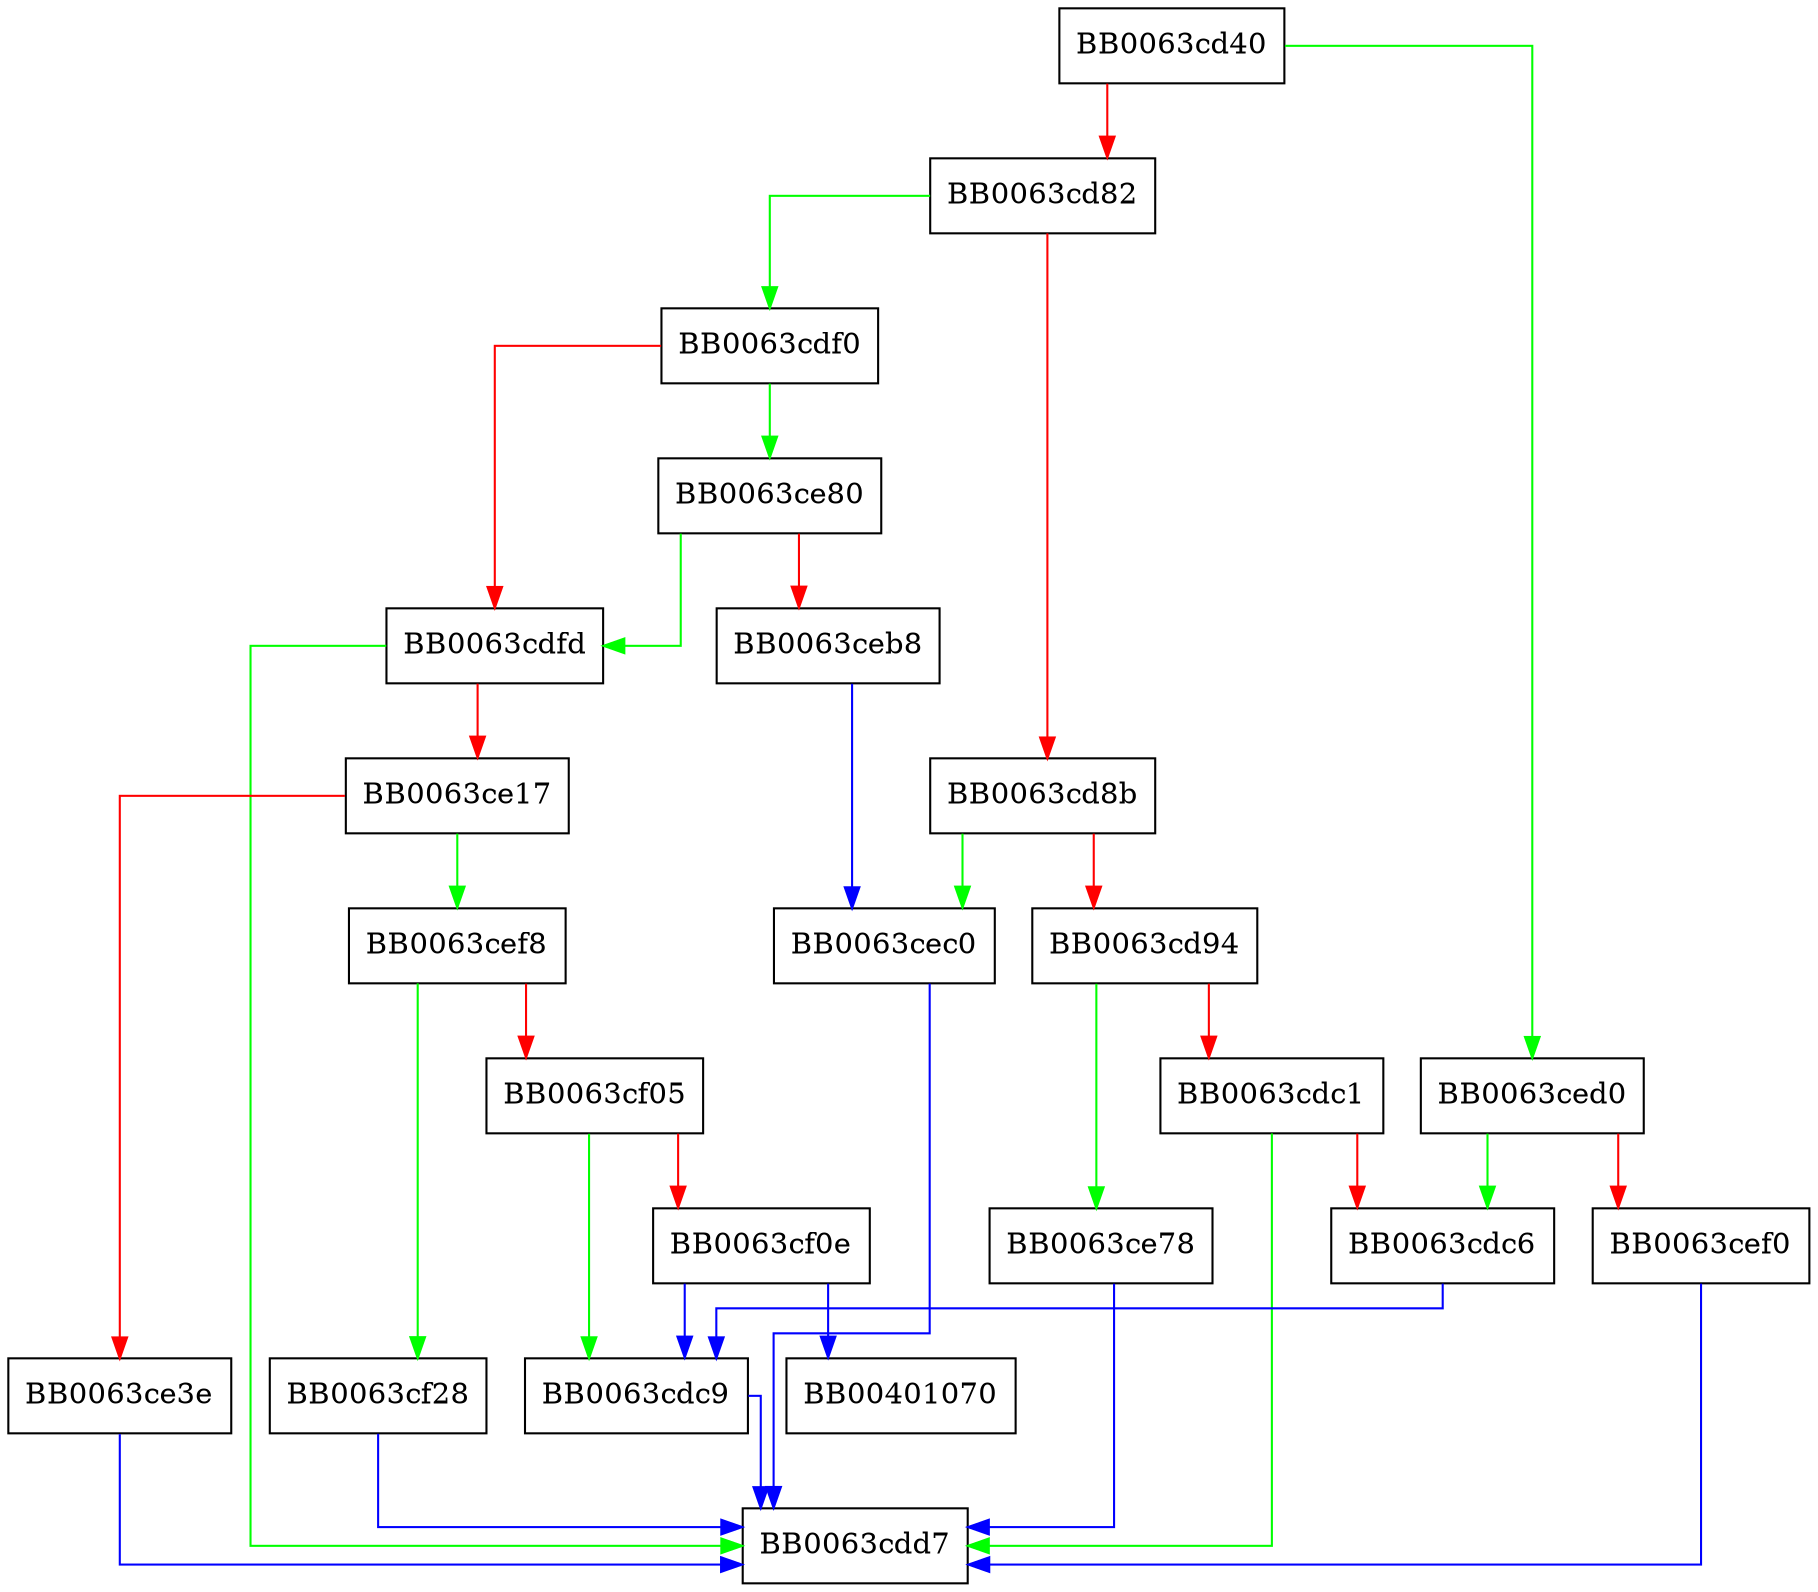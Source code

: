 digraph pkey_rsa_verifyrecover {
  node [shape="box"];
  graph [splines=ortho];
  BB0063cd40 -> BB0063ced0 [color="green"];
  BB0063cd40 -> BB0063cd82 [color="red"];
  BB0063cd82 -> BB0063cdf0 [color="green"];
  BB0063cd82 -> BB0063cd8b [color="red"];
  BB0063cd8b -> BB0063cec0 [color="green"];
  BB0063cd8b -> BB0063cd94 [color="red"];
  BB0063cd94 -> BB0063ce78 [color="green"];
  BB0063cd94 -> BB0063cdc1 [color="red"];
  BB0063cdc1 -> BB0063cdd7 [color="green"];
  BB0063cdc1 -> BB0063cdc6 [color="red"];
  BB0063cdc6 -> BB0063cdc9 [color="blue"];
  BB0063cdc9 -> BB0063cdd7 [color="blue"];
  BB0063cdf0 -> BB0063ce80 [color="green"];
  BB0063cdf0 -> BB0063cdfd [color="red"];
  BB0063cdfd -> BB0063cdd7 [color="green"];
  BB0063cdfd -> BB0063ce17 [color="red"];
  BB0063ce17 -> BB0063cef8 [color="green"];
  BB0063ce17 -> BB0063ce3e [color="red"];
  BB0063ce3e -> BB0063cdd7 [color="blue"];
  BB0063ce78 -> BB0063cdd7 [color="blue"];
  BB0063ce80 -> BB0063cdfd [color="green"];
  BB0063ce80 -> BB0063ceb8 [color="red"];
  BB0063ceb8 -> BB0063cec0 [color="blue"];
  BB0063cec0 -> BB0063cdd7 [color="blue"];
  BB0063ced0 -> BB0063cdc6 [color="green"];
  BB0063ced0 -> BB0063cef0 [color="red"];
  BB0063cef0 -> BB0063cdd7 [color="blue"];
  BB0063cef8 -> BB0063cf28 [color="green"];
  BB0063cef8 -> BB0063cf05 [color="red"];
  BB0063cf05 -> BB0063cdc9 [color="green"];
  BB0063cf05 -> BB0063cf0e [color="red"];
  BB0063cf0e -> BB00401070 [color="blue"];
  BB0063cf0e -> BB0063cdc9 [color="blue"];
  BB0063cf28 -> BB0063cdd7 [color="blue"];
}